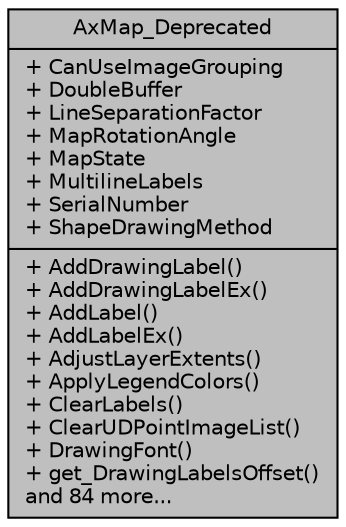 digraph "AxMap_Deprecated"
{
 // LATEX_PDF_SIZE
  edge [fontname="Helvetica",fontsize="10",labelfontname="Helvetica",labelfontsize="10"];
  node [fontname="Helvetica",fontsize="10",shape=record];
  Node1 [label="{AxMap_Deprecated\n|+ CanUseImageGrouping\l+ DoubleBuffer\l+ LineSeparationFactor\l+ MapRotationAngle\l+ MapState\l+ MultilineLabels\l+ SerialNumber\l+ ShapeDrawingMethod\l|+ AddDrawingLabel()\l+ AddDrawingLabelEx()\l+ AddLabel()\l+ AddLabelEx()\l+ AdjustLayerExtents()\l+ ApplyLegendColors()\l+ ClearLabels()\l+ ClearUDPointImageList()\l+ DrawingFont()\l+ get_DrawingLabelsOffset()\land 84 more...\l}",height=0.2,width=0.4,color="black", fillcolor="grey75", style="filled", fontcolor="black",tooltip="Holds members that once were a part of AxMap class. New API members to substitute deprecated ones are..."];
}
